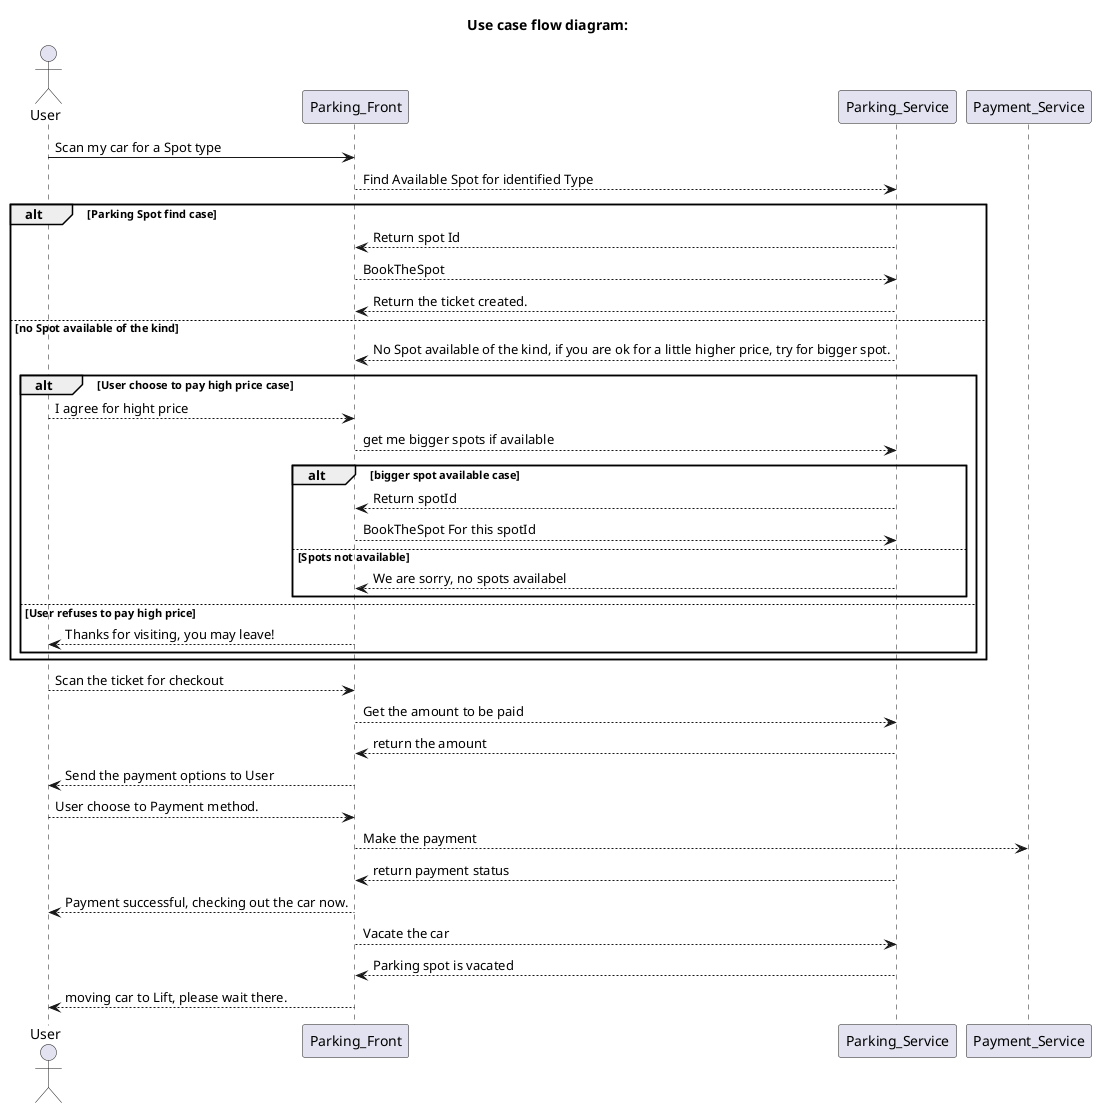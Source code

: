 @startuml
title Use case flow diagram:
actor User
Participant Parking_Front
Participant Parking_Service
Participant Payment_Service

User -> Parking_Front: Scan my car for a Spot type
Parking_Front --> Parking_Service: Find Available Spot for identified Type

alt Parking Spot find case
Parking_Service --> Parking_Front: Return spot Id
Parking_Front --> Parking_Service: BookTheSpot
Parking_Service --> Parking_Front: Return the ticket created.

else no Spot available of the kind
Parking_Service --> Parking_Front: No Spot available of the kind, if you are ok for a little higher price, try for bigger spot.

  alt User choose to pay high price case
    User --> Parking_Front: I agree for hight price
    Parking_Front --> Parking_Service: get me bigger spots if available

    alt bigger spot available case
      Parking_Service --> Parking_Front: Return spotId
      Parking_Front --> Parking_Service: BookTheSpot For this spotId
    else Spots not available
      Parking_Service --> Parking_Front: We are sorry, no spots availabel
    end

  else User refuses to pay high price
    Parking_Front --> User: Thanks for visiting, you may leave!
  end

end


User --> Parking_Front: Scan the ticket for checkout
Parking_Front --> Parking_Service : Get the amount to be paid
Parking_Service --> Parking_Front: return the amount
Parking_Front --> User: Send the payment options to User
User --> Parking_Front: User choose to Payment method.
Parking_Front--> Payment_Service: Make the payment
Parking_Service --> Parking_Front: return payment status
Parking_Front --> User: Payment successful, checking out the car now.
Parking_Front --> Parking_Service: Vacate the car
Parking_Service --> Parking_Front: Parking spot is vacated
Parking_Front --> User: moving car to Lift, please wait there.

@enduml
